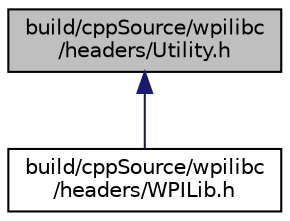 digraph "build/cppSource/wpilibc/headers/Utility.h"
{
  edge [fontname="Helvetica",fontsize="10",labelfontname="Helvetica",labelfontsize="10"];
  node [fontname="Helvetica",fontsize="10",shape=record];
  Node1 [label="build/cppSource/wpilibc\l/headers/Utility.h",height=0.2,width=0.4,color="black", fillcolor="grey75", style="filled", fontcolor="black"];
  Node1 -> Node2 [dir="back",color="midnightblue",fontsize="10",style="solid",fontname="Helvetica"];
  Node2 [label="build/cppSource/wpilibc\l/headers/WPILib.h",height=0.2,width=0.4,color="black", fillcolor="white", style="filled",URL="$WPILib_8h_source.html"];
}

